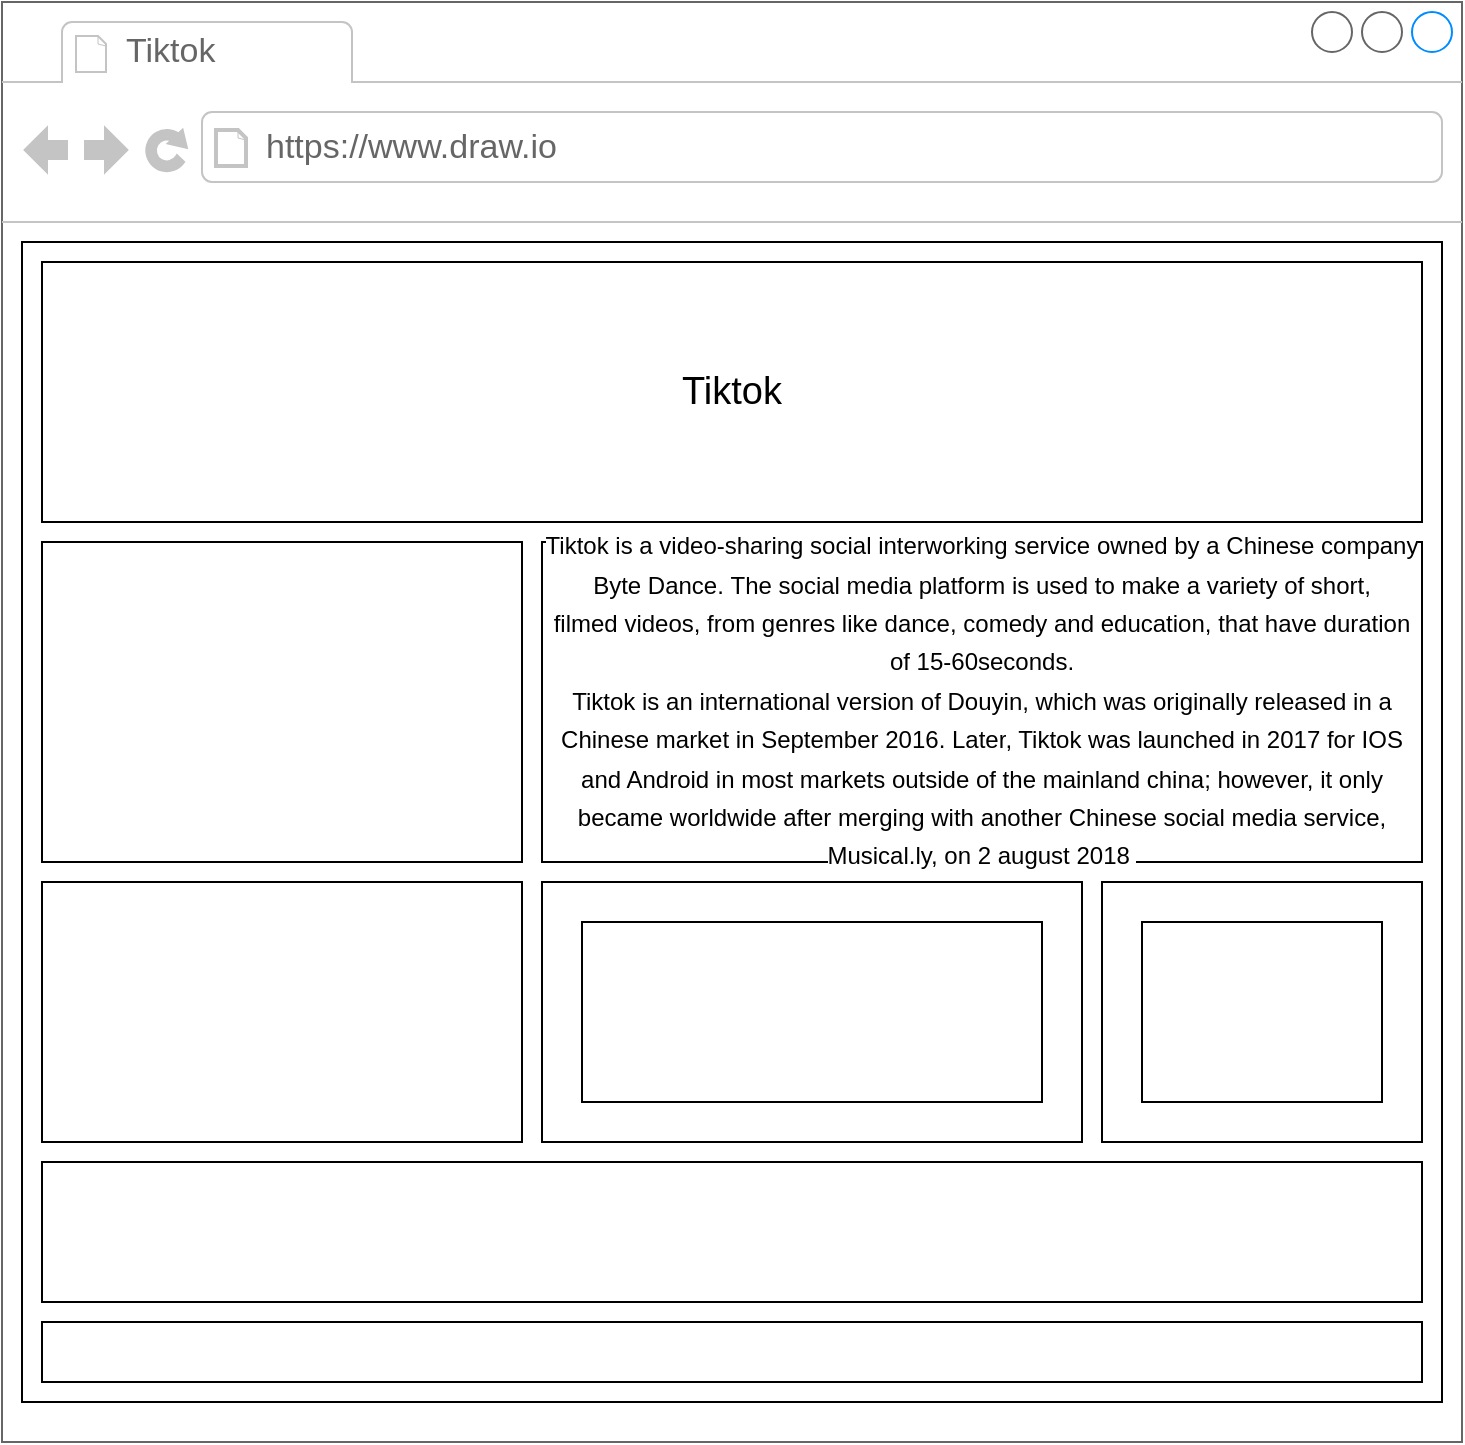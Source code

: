 <mxfile version="14.6.11" type="github">
  <diagram id="8VPi2cGqQbzCCo8EoeAs" name="Page-1">
    <mxGraphModel dx="1422" dy="794" grid="1" gridSize="10" guides="1" tooltips="1" connect="1" arrows="1" fold="1" page="1" pageScale="1" pageWidth="850" pageHeight="1100" math="0" shadow="0">
      <root>
        <mxCell id="0" />
        <mxCell id="1" parent="0" />
        <mxCell id="v69CfIGbdIcfvdHq4Jd4-1" value="Tiktok&amp;nbsp;" style="strokeWidth=1;shadow=0;dashed=0;align=center;html=1;shape=mxgraph.mockup.containers.browserWindow;rSize=0;strokeColor=#666666;strokeColor2=#008cff;strokeColor3=#c4c4c4;mainText=,;recursiveResize=0;" vertex="1" parent="1">
          <mxGeometry x="80" y="140" width="730" height="720" as="geometry" />
        </mxCell>
        <mxCell id="v69CfIGbdIcfvdHq4Jd4-2" value="Tiktok" style="strokeWidth=1;shadow=0;dashed=0;align=center;html=1;shape=mxgraph.mockup.containers.anchor;fontSize=17;fontColor=#666666;align=left;" vertex="1" parent="v69CfIGbdIcfvdHq4Jd4-1">
          <mxGeometry x="60" y="12" width="110" height="26" as="geometry" />
        </mxCell>
        <mxCell id="v69CfIGbdIcfvdHq4Jd4-3" value="https://www.draw.io" style="strokeWidth=1;shadow=0;dashed=0;align=center;html=1;shape=mxgraph.mockup.containers.anchor;rSize=0;fontSize=17;fontColor=#666666;align=left;" vertex="1" parent="v69CfIGbdIcfvdHq4Jd4-1">
          <mxGeometry x="130" y="60" width="250" height="26" as="geometry" />
        </mxCell>
        <mxCell id="v69CfIGbdIcfvdHq4Jd4-4" value="" style="rounded=0;whiteSpace=wrap;html=1;" vertex="1" parent="v69CfIGbdIcfvdHq4Jd4-1">
          <mxGeometry x="10" y="120" width="710" height="580" as="geometry" />
        </mxCell>
        <mxCell id="v69CfIGbdIcfvdHq4Jd4-5" value="&lt;font style=&quot;font-size: 19px&quot;&gt;Tiktok&lt;/font&gt;" style="rounded=0;whiteSpace=wrap;html=1;" vertex="1" parent="v69CfIGbdIcfvdHq4Jd4-1">
          <mxGeometry x="20" y="130" width="690" height="130" as="geometry" />
        </mxCell>
        <mxCell id="v69CfIGbdIcfvdHq4Jd4-6" value="" style="rounded=0;whiteSpace=wrap;html=1;" vertex="1" parent="v69CfIGbdIcfvdHq4Jd4-1">
          <mxGeometry x="20" y="270" width="240" height="160" as="geometry" />
        </mxCell>
        <mxCell id="v69CfIGbdIcfvdHq4Jd4-7" value="&lt;font style=&quot;font-size: 12px&quot;&gt;&lt;span lang=&quot;EN-US&quot; class=&quot;TextRun SCXW96881569 BCX0&quot; style=&quot;margin: 0px ; padding: 0px ; color: rgb(0 , 0 , 0) ; font-style: normal ; font-weight: 400 ; letter-spacing: normal ; text-align: left ; text-indent: 0px ; text-transform: none ; word-spacing: 0px ; background-color: rgb(255 , 255 , 255) ; line-height: 19.425px ; font-family: &amp;#34;calibri&amp;#34; , &amp;#34;calibri_embeddedfont&amp;#34; , &amp;#34;calibri_msfontservice&amp;#34; , sans-serif&quot;&gt;&lt;span class=&quot;NormalTextRun SCXW96881569 BCX0&quot; style=&quot;margin: 0px ; padding: 0px&quot;&gt;Tiktok is a video-sharing social interworking service owned by&lt;span&gt;&amp;nbsp;&lt;/span&gt;&lt;/span&gt;&lt;/span&gt;&lt;span lang=&quot;EN-US&quot; class=&quot;TextRun SCXW96881569 BCX0&quot; style=&quot;margin: 0px ; padding: 0px ; color: rgb(0 , 0 , 0) ; font-style: normal ; font-weight: 400 ; letter-spacing: normal ; text-align: left ; text-indent: 0px ; text-transform: none ; word-spacing: 0px ; background-color: rgb(255 , 255 , 255) ; line-height: 19.425px ; font-family: &amp;#34;calibri&amp;#34; , &amp;#34;calibri_embeddedfont&amp;#34; , &amp;#34;calibri_msfontservice&amp;#34; , sans-serif&quot;&gt;&lt;span class=&quot;NormalTextRun SCXW96881569 BCX0&quot; style=&quot;margin: 0px ; padding: 0px&quot;&gt;a Chinese company Byte Dance.&lt;/span&gt;&lt;/span&gt;&lt;span lang=&quot;EN-US&quot; class=&quot;TextRun SCXW96881569 BCX0&quot; style=&quot;margin: 0px ; padding: 0px ; color: rgb(0 , 0 , 0) ; font-style: normal ; font-weight: 400 ; letter-spacing: normal ; text-align: left ; text-indent: 0px ; text-transform: none ; word-spacing: 0px ; background-color: rgb(255 , 255 , 255) ; line-height: 19.425px ; font-family: &amp;#34;calibri&amp;#34; , &amp;#34;calibri_embeddedfont&amp;#34; , &amp;#34;calibri_msfontservice&amp;#34; , sans-serif&quot;&gt;&lt;span class=&quot;NormalTextRun SCXW96881569 BCX0&quot; style=&quot;margin: 0px ; padding: 0px&quot;&gt;&lt;span&gt;&amp;nbsp;&lt;/span&gt;&lt;/span&gt;&lt;/span&gt;&lt;span lang=&quot;EN-US&quot; class=&quot;TextRun SCXW96881569 BCX0&quot; style=&quot;margin: 0px ; padding: 0px ; color: rgb(0 , 0 , 0) ; font-style: normal ; font-weight: 400 ; letter-spacing: normal ; text-align: left ; text-indent: 0px ; text-transform: none ; word-spacing: 0px ; background-color: rgb(255 , 255 , 255) ; line-height: 19.425px ; font-family: &amp;#34;calibri&amp;#34; , &amp;#34;calibri_embeddedfont&amp;#34; , &amp;#34;calibri_msfontservice&amp;#34; , sans-serif&quot;&gt;&lt;span class=&quot;NormalTextRun SCXW96881569 BCX0&quot; style=&quot;margin: 0px ; padding: 0px&quot;&gt;The social media platform is used to make a variety of&lt;span&gt;&amp;nbsp;&lt;/span&gt;&lt;/span&gt;&lt;/span&gt;&lt;span lang=&quot;EN-US&quot; class=&quot;TextRun SCXW96881569 BCX0&quot; style=&quot;margin: 0px ; padding: 0px ; color: rgb(0 , 0 , 0) ; font-style: normal ; font-weight: 400 ; letter-spacing: normal ; text-align: left ; text-indent: 0px ; text-transform: none ; word-spacing: 0px ; background-color: rgb(255 , 255 , 255) ; line-height: 19.425px ; font-family: &amp;#34;calibri&amp;#34; , &amp;#34;calibri_embeddedfont&amp;#34; , &amp;#34;calibri_msfontservice&amp;#34; , sans-serif&quot;&gt;&lt;span class=&quot;NormalTextRun SCXW96881569 BCX0&quot; style=&quot;margin: 0px ; padding: 0px&quot;&gt;short, filmed&lt;/span&gt;&lt;/span&gt;&lt;span lang=&quot;EN-US&quot; class=&quot;TextRun SCXW96881569 BCX0&quot; style=&quot;margin: 0px ; padding: 0px ; color: rgb(0 , 0 , 0) ; font-style: normal ; font-weight: 400 ; letter-spacing: normal ; text-align: left ; text-indent: 0px ; text-transform: none ; word-spacing: 0px ; background-color: rgb(255 , 255 , 255) ; line-height: 19.425px ; font-family: &amp;#34;calibri&amp;#34; , &amp;#34;calibri_embeddedfont&amp;#34; , &amp;#34;calibri_msfontservice&amp;#34; , sans-serif&quot;&gt;&lt;span class=&quot;NormalTextRun SCXW96881569 BCX0&quot; style=&quot;margin: 0px ; padding: 0px&quot;&gt;&lt;span&gt;&amp;nbsp;&lt;/span&gt;videos, from genres like&lt;/span&gt;&lt;/span&gt;&lt;span lang=&quot;EN-US&quot; class=&quot;TextRun SCXW96881569 BCX0&quot; style=&quot;margin: 0px ; padding: 0px ; color: rgb(0 , 0 , 0) ; font-style: normal ; font-weight: 400 ; letter-spacing: normal ; text-align: left ; text-indent: 0px ; text-transform: none ; word-spacing: 0px ; background-color: rgb(255 , 255 , 255) ; line-height: 19.425px ; font-family: &amp;#34;calibri&amp;#34; , &amp;#34;calibri_embeddedfont&amp;#34; , &amp;#34;calibri_msfontservice&amp;#34; , sans-serif&quot;&gt;&lt;span class=&quot;NormalTextRun SCXW96881569 BCX0&quot; style=&quot;margin: 0px ; padding: 0px&quot;&gt;&lt;span&gt;&amp;nbsp;&lt;/span&gt;dance, comedy and education, that have duration of 15-60seconds. &lt;br&gt;Tiktok is a&lt;/span&gt;&lt;/span&gt;&lt;span lang=&quot;EN-US&quot; class=&quot;TextRun SCXW96881569 BCX0&quot; style=&quot;margin: 0px ; padding: 0px ; color: rgb(0 , 0 , 0) ; font-style: normal ; font-weight: 400 ; letter-spacing: normal ; text-align: left ; text-indent: 0px ; text-transform: none ; word-spacing: 0px ; background-color: rgb(255 , 255 , 255) ; line-height: 19.425px ; font-family: &amp;#34;calibri&amp;#34; , &amp;#34;calibri_embeddedfont&amp;#34; , &amp;#34;calibri_msfontservice&amp;#34; , sans-serif&quot;&gt;&lt;span class=&quot;NormalTextRun SCXW96881569 BCX0&quot; style=&quot;margin: 0px ; padding: 0px&quot;&gt;n international version of Douyin, which was originally released in a Chinese market in September&lt;span&gt;&amp;nbsp;&lt;/span&gt;&lt;/span&gt;&lt;/span&gt;&lt;span lang=&quot;EN-US&quot; class=&quot;TextRun SCXW96881569 BCX0&quot; style=&quot;margin: 0px ; padding: 0px ; color: rgb(0 , 0 , 0) ; font-style: normal ; font-weight: 400 ; letter-spacing: normal ; text-align: left ; text-indent: 0px ; text-transform: none ; word-spacing: 0px ; background-color: rgb(255 , 255 , 255) ; line-height: 19.425px ; font-family: &amp;#34;calibri&amp;#34; , &amp;#34;calibri_embeddedfont&amp;#34; , &amp;#34;calibri_msfontservice&amp;#34; , sans-serif&quot;&gt;&lt;span class=&quot;NormalTextRun SCXW96881569 BCX0&quot; style=&quot;margin: 0px ; padding: 0px&quot;&gt;2016. Later&lt;/span&gt;&lt;/span&gt;&lt;span lang=&quot;EN-US&quot; class=&quot;TextRun SCXW96881569 BCX0&quot; style=&quot;margin: 0px ; padding: 0px ; color: rgb(0 , 0 , 0) ; font-style: normal ; font-weight: 400 ; letter-spacing: normal ; text-align: left ; text-indent: 0px ; text-transform: none ; word-spacing: 0px ; background-color: rgb(255 , 255 , 255) ; line-height: 19.425px ; font-family: &amp;#34;calibri&amp;#34; , &amp;#34;calibri_embeddedfont&amp;#34; , &amp;#34;calibri_msfontservice&amp;#34; , sans-serif&quot;&gt;&lt;span class=&quot;NormalTextRun SCXW96881569 BCX0&quot; style=&quot;margin: 0px ; padding: 0px&quot;&gt;, Tiktok was launched in 2017 for IOS and Android in most markets outside of the&lt;span&gt;&amp;nbsp;&lt;/span&gt;&lt;/span&gt;&lt;/span&gt;&lt;span lang=&quot;EN-US&quot; class=&quot;TextRun SCXW96881569 BCX0&quot; style=&quot;margin: 0px ; padding: 0px ; color: rgb(0 , 0 , 0) ; font-style: normal ; font-weight: 400 ; letter-spacing: normal ; text-align: left ; text-indent: 0px ; text-transform: none ; word-spacing: 0px ; background-color: rgb(255 , 255 , 255) ; line-height: 19.425px ; font-family: &amp;#34;calibri&amp;#34; , &amp;#34;calibri_embeddedfont&amp;#34; , &amp;#34;calibri_msfontservice&amp;#34; , sans-serif&quot;&gt;&lt;span class=&quot;NormalTextRun SCXW96881569 BCX0&quot; style=&quot;margin: 0px ; padding: 0px&quot;&gt;mainland china; however, it only became worldwide after merging with another Chinese social&lt;/span&gt;&lt;/span&gt;&lt;span lang=&quot;EN-US&quot; class=&quot;TextRun SCXW96881569 BCX0&quot; style=&quot;margin: 0px ; padding: 0px ; color: rgb(0 , 0 , 0) ; font-style: normal ; font-weight: 400 ; letter-spacing: normal ; text-align: left ; text-indent: 0px ; text-transform: none ; word-spacing: 0px ; background-color: rgb(255 , 255 , 255) ; line-height: 19.425px ; font-family: &amp;#34;calibri&amp;#34; , &amp;#34;calibri_embeddedfont&amp;#34; , &amp;#34;calibri_msfontservice&amp;#34; , sans-serif&quot;&gt;&lt;span class=&quot;NormalTextRun SCXW96881569 BCX0&quot; style=&quot;margin: 0px ; padding: 0px&quot;&gt;&lt;span&gt;&amp;nbsp;&lt;/span&gt;media service, Musical.ly, on 2 august 2018&lt;/span&gt;&lt;/span&gt;&lt;span class=&quot;EOP SCXW96881569 BCX0&quot; style=&quot;margin: 0px ; padding: 0px ; color: rgb(0 , 0 , 0) ; font-style: normal ; font-weight: 400 ; letter-spacing: normal ; text-align: left ; text-indent: 0px ; text-transform: none ; word-spacing: 0px ; background-color: rgb(255 , 255 , 255) ; line-height: 19.425px ; font-family: &amp;#34;calibri&amp;#34; , &amp;#34;calibri_embeddedfont&amp;#34; , &amp;#34;calibri_msfontservice&amp;#34; , sans-serif&quot;&gt;&amp;nbsp;&lt;/span&gt;&lt;br&gt;&lt;/font&gt;" style="rounded=0;whiteSpace=wrap;html=1;" vertex="1" parent="v69CfIGbdIcfvdHq4Jd4-1">
          <mxGeometry x="270" y="270" width="440" height="160" as="geometry" />
        </mxCell>
        <mxCell id="v69CfIGbdIcfvdHq4Jd4-8" value="" style="rounded=0;whiteSpace=wrap;html=1;" vertex="1" parent="v69CfIGbdIcfvdHq4Jd4-1">
          <mxGeometry x="20" y="440" width="240" height="130" as="geometry" />
        </mxCell>
        <mxCell id="v69CfIGbdIcfvdHq4Jd4-9" value="" style="rounded=0;whiteSpace=wrap;html=1;" vertex="1" parent="v69CfIGbdIcfvdHq4Jd4-1">
          <mxGeometry x="270" y="440" width="270" height="130" as="geometry" />
        </mxCell>
        <mxCell id="v69CfIGbdIcfvdHq4Jd4-11" value="" style="rounded=0;whiteSpace=wrap;html=1;" vertex="1" parent="v69CfIGbdIcfvdHq4Jd4-1">
          <mxGeometry x="550" y="440" width="160" height="130" as="geometry" />
        </mxCell>
        <mxCell id="v69CfIGbdIcfvdHq4Jd4-12" value="" style="rounded=0;whiteSpace=wrap;html=1;" vertex="1" parent="v69CfIGbdIcfvdHq4Jd4-1">
          <mxGeometry x="20" y="580" width="690" height="70" as="geometry" />
        </mxCell>
        <mxCell id="v69CfIGbdIcfvdHq4Jd4-14" value="" style="rounded=0;whiteSpace=wrap;html=1;" vertex="1" parent="v69CfIGbdIcfvdHq4Jd4-1">
          <mxGeometry x="20" y="660" width="690" height="30" as="geometry" />
        </mxCell>
        <mxCell id="v69CfIGbdIcfvdHq4Jd4-15" value="" style="rounded=0;whiteSpace=wrap;html=1;" vertex="1" parent="v69CfIGbdIcfvdHq4Jd4-1">
          <mxGeometry x="570" y="460" width="120" height="90" as="geometry" />
        </mxCell>
        <mxCell id="v69CfIGbdIcfvdHq4Jd4-16" value="" style="rounded=0;whiteSpace=wrap;html=1;" vertex="1" parent="v69CfIGbdIcfvdHq4Jd4-1">
          <mxGeometry x="290" y="460" width="230" height="90" as="geometry" />
        </mxCell>
      </root>
    </mxGraphModel>
  </diagram>
</mxfile>
